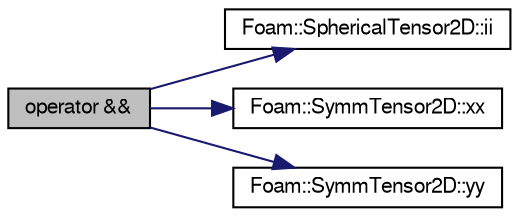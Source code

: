 digraph "operator &amp;&amp;"
{
  bgcolor="transparent";
  edge [fontname="FreeSans",fontsize="10",labelfontname="FreeSans",labelfontsize="10"];
  node [fontname="FreeSans",fontsize="10",shape=record];
  rankdir="LR";
  Node127745 [label="operator &&",height=0.2,width=0.4,color="black", fillcolor="grey75", style="filled", fontcolor="black"];
  Node127745 -> Node127746 [color="midnightblue",fontsize="10",style="solid",fontname="FreeSans"];
  Node127746 [label="Foam::SphericalTensor2D::ii",height=0.2,width=0.4,color="black",URL="$a28210.html#a8a6ef975bcb1f17d9cd0457417bcac47"];
  Node127745 -> Node127747 [color="midnightblue",fontsize="10",style="solid",fontname="FreeSans"];
  Node127747 [label="Foam::SymmTensor2D::xx",height=0.2,width=0.4,color="black",URL="$a28314.html#a1b97c7c1ed81b4fb23da8dcb71a8cd2a"];
  Node127745 -> Node127748 [color="midnightblue",fontsize="10",style="solid",fontname="FreeSans"];
  Node127748 [label="Foam::SymmTensor2D::yy",height=0.2,width=0.4,color="black",URL="$a28314.html#aba9d77023a5662b9c2d3639d5de555a0"];
}

